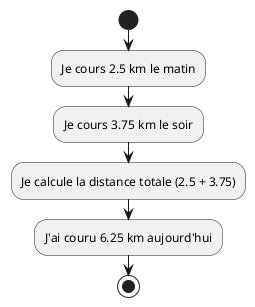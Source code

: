 @startuml
start
:Je cours 2.5 km le matin;
:Je cours 3.75 km le soir;
:Je calcule la distance totale (2.5 + 3.75);
:J'ai couru 6.25 km aujourd'hui;
stop
@enduml
